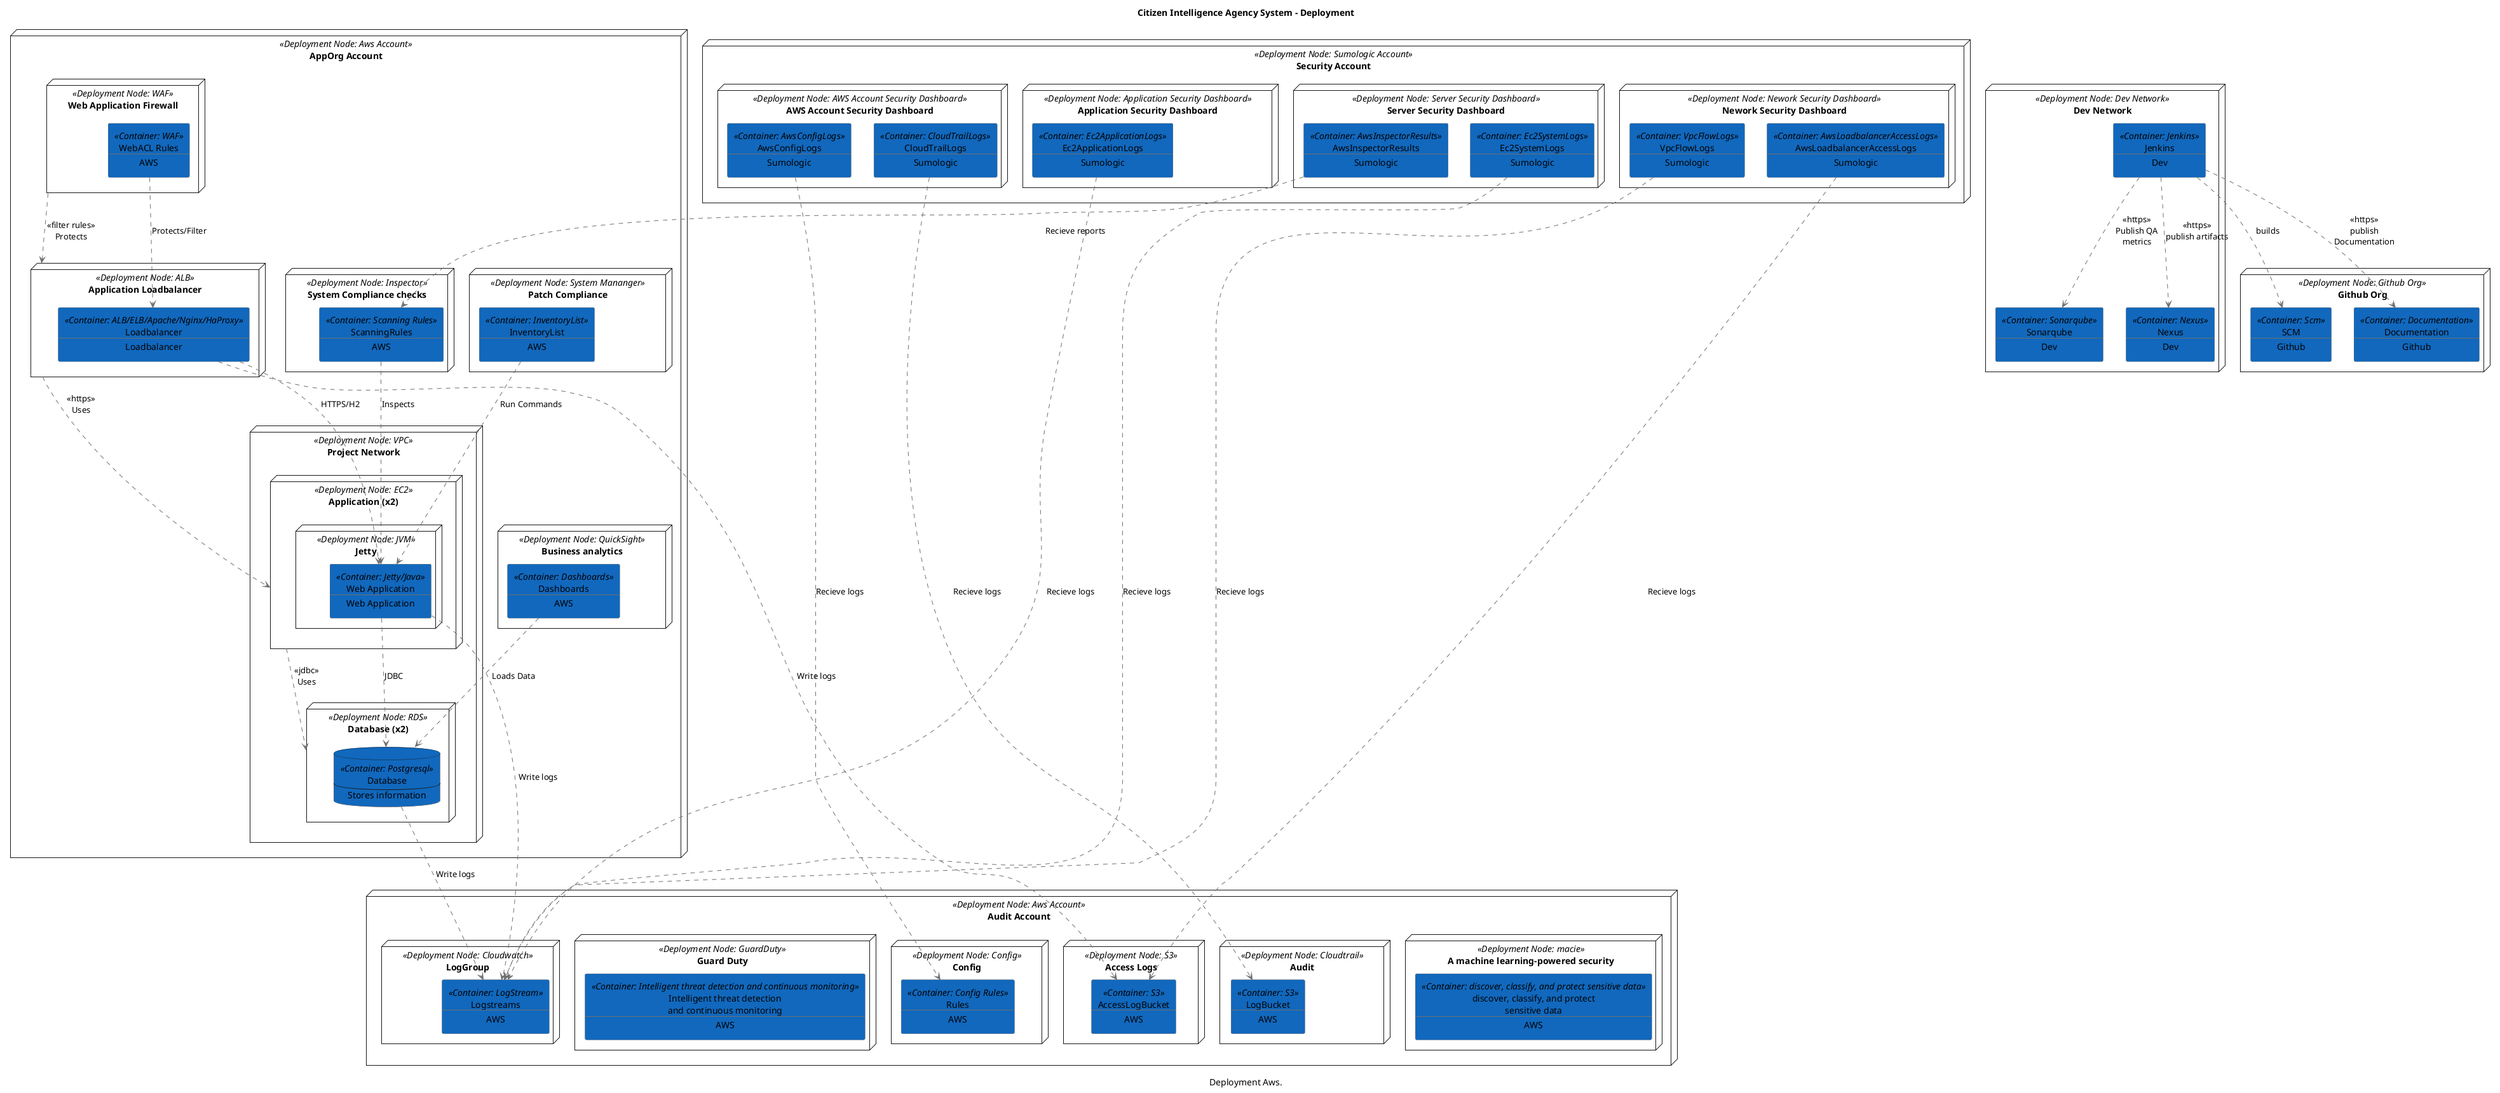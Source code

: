 @startuml(id="Deployment")
title Citizen Intelligence Agency System - Deployment
caption "Deployment Aws."

skinparam {
  shadowing false
  arrowColor #707070
  actorBorderColor #707070
  componentBorderColor #707070
  rectangleBorderColor #707070
  noteBackgroundColor #ffffff
  noteBorderColor #707070
  defaultTextAlignment center
  wrapWidth 200
  maxMessageSize 100
}
node "AppOrg Account" <<Deployment Node: Aws Account>> as 19 {
  node "Application Loadbalancer" <<Deployment Node: ALB>> as 59 {
    rectangle 60 <<Container: ALB/ELB/Apache/Nginx/HaProxy>> #1168bd [
      Loadbalancer
      --
      Loadbalancer
    ]
  }
  node "Business analytics" <<Deployment Node: QuickSight>> as 37 {
    rectangle 39 <<Container: Dashboards>> #1168bd [
      Dashboards
      --
      AWS
    ]
  }
  node "Patch Compliance" <<Deployment Node: System Mananger>> as 33 {
    rectangle 35 <<Container: InventoryList>> #1168bd [
      InventoryList
      --
      AWS
    ]
  }
  node "Project Network" <<Deployment Node: VPC>> as 20 {
    node "Application (x2)" <<Deployment Node: EC2>> as 64 {
      node "Jetty" <<Deployment Node: JVM>> as 65 {
        rectangle 66 <<Container: Jetty/Java>> #1168bd [
          Web Application
          --
          Web Application
        ]
      }
    }
    node "Database (x2)" <<Deployment Node: RDS>> as 72 {
      database 73 <<Container: Postgresql>> #1168bd [
        Database
        --
        Stores information
      ]
    }
  }
  node "System Compliance checks" <<Deployment Node: Inspector>> as 29 {
    rectangle 31 <<Container: Scanning Rules>> #1168bd [
      ScanningRules
      --
      AWS
    ]
  }
  node "Web Application Firewall" <<Deployment Node: WAF>> as 21 {
    rectangle 23 <<Container: WAF>> #1168bd [
      WebACL Rules
      --
      AWS
    ]
  }
}
node "Audit Account" <<Deployment Node: Aws Account>> as 25 {
  node "A machine learning-powered security" <<Deployment Node: macie>> as 44 {
    rectangle 46 <<Container: discover, classify, and protect sensitive data>> #1168bd [
      discover, classify, and protect sensitive data
      --
      AWS
    ]
  }
  node "Access Logs" <<Deployment Node: S3>> as 55 {
    rectangle 57 <<Container: S3>> #1168bd [
      AccessLogBucket
      --
      AWS
    ]
  }
  node "Audit" <<Deployment Node: Cloudtrail>> as 52 {
    rectangle 54 <<Container: S3>> #1168bd [
      LogBucket
      --
      AWS
    ]
  }
  node "Config" <<Deployment Node: Config>> as 26 {
    rectangle 28 <<Container: Config Rules>> #1168bd [
      Rules
      --
      AWS
    ]
  }
  node "Guard Duty" <<Deployment Node: GuardDuty>> as 41 {
    rectangle 43 <<Container: Intelligent threat detection and continuous monitoring>> #1168bd [
      Intelligent threat detection and continuous monitoring
      --
      AWS
    ]
  }
  node "LogGroup" <<Deployment Node: Cloudwatch>> as 47 {
    rectangle 49 <<Container: LogStream>> #1168bd [
      Logstreams
      --
      AWS
    ]
  }
}
node "Dev Network" <<Deployment Node: Dev Network>> as 83 {
  rectangle 93 <<Container: Jenkins>> #1168bd [
    Jenkins
    --
    Dev
  ]
  rectangle 85 <<Container: Nexus>> #1168bd [
    Nexus
    --
    Dev
  ]
  rectangle 87 <<Container: Sonarqube>> #1168bd [
    Sonarqube
    --
    Dev
  ]
}
node "Github Org" <<Deployment Node: Github Org>> as 78 {
  rectangle 82 <<Container: Documentation>> #1168bd [
    Documentation
    --
    Github
  ]
  rectangle 80 <<Container: Scm>> #1168bd [
    SCM
    --
    Github
  ]
}
node "Security Account" <<Deployment Node: Sumologic Account>> as 98 {
  node "AWS Account Security Dashboard" <<Deployment Node: AWS Account Security Dashboard>> as 101 {
    rectangle 113 <<Container: AwsConfigLogs>> #1168bd [
      AwsConfigLogs
      --
      Sumologic
    ]
    rectangle 109 <<Container: CloudTrailLogs>> #1168bd [
      CloudTrailLogs
      --
      Sumologic
    ]
  }
  node "Application Security Dashboard" <<Deployment Node: Application Security Dashboard>> as 102 {
    rectangle 121 <<Container: Ec2ApplicationLogs>> #1168bd [
      Ec2ApplicationLogs
      --
      Sumologic
    ]
  }
  node "Nework Security Dashboard" <<Deployment Node: Nework Security Dashboard>> as 99 {
    rectangle 129 <<Container: AwsLoadbalancerAccessLogs>> #1168bd [
      AwsLoadbalancerAccessLogs
      --
      Sumologic
    ]
    rectangle 105 <<Container: VpcFlowLogs>> #1168bd [
      VpcFlowLogs
      --
      Sumologic
    ]
  }
  node "Server Security Dashboard" <<Deployment Node: Server Security Dashboard>> as 100 {
    rectangle 125 <<Container: AwsInspectorResults>> #1168bd [
      AwsInspectorResults
      --
      Sumologic
    ]
    rectangle 117 <<Container: Ec2SystemLogs>> #1168bd [
      Ec2SystemLogs
      --
      Sumologic
    ]
  }
}
59 .[#707070].> 64 : <<https>>\nUses
64 .[#707070].> 72 : <<jdbc>>\nUses
113 .[#707070].> 28 : Recieve logs
125 .[#707070].> 31 : Recieve reports
129 .[#707070].> 57 : Recieve logs
109 .[#707070].> 54 : Recieve logs
39 .[#707070].> 73 : Loads Data
73 .[#707070].> 49 : Write logs
121 .[#707070].> 49 : Recieve logs
117 .[#707070].> 49 : Recieve logs
35 .[#707070].> 66 : Run Commands
93 .[#707070].> 82 : <<https>>\npublish Documentation
93 .[#707070].> 85 : <<https>>\npublish artifacts
93 .[#707070].> 80 : builds
93 .[#707070].> 87 : <<https>>\nPublish QA metrics
60 .[#707070].> 57 : Write logs
60 .[#707070].> 66 : HTTPS/H2
31 .[#707070].> 66 : Inspects
105 .[#707070].> 49 : Recieve logs
21 .[#707070].> 59 : <<filter rules>>\nProtects
66 .[#707070].> 73 : JDBC
66 .[#707070].> 49 : Write logs
23 .[#707070].> 60 : Protects/Filter
@enduml